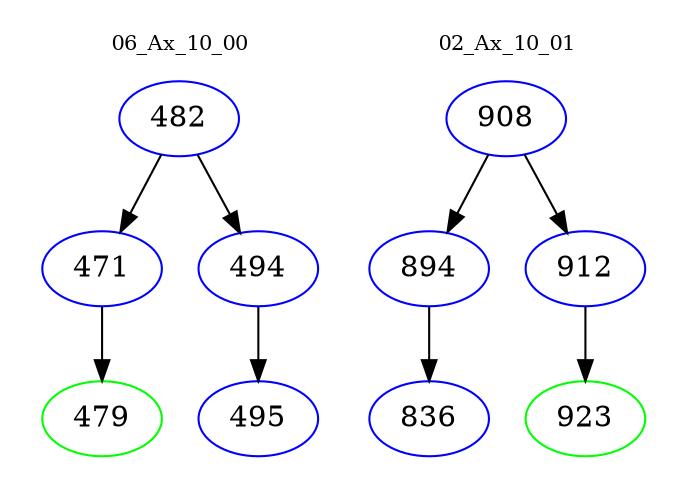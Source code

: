 digraph{
subgraph cluster_0 {
color = white
label = "06_Ax_10_00";
fontsize=10;
T0_482 [label="482", color="blue"]
T0_482 -> T0_471 [color="black"]
T0_471 [label="471", color="blue"]
T0_471 -> T0_479 [color="black"]
T0_479 [label="479", color="green"]
T0_482 -> T0_494 [color="black"]
T0_494 [label="494", color="blue"]
T0_494 -> T0_495 [color="black"]
T0_495 [label="495", color="blue"]
}
subgraph cluster_1 {
color = white
label = "02_Ax_10_01";
fontsize=10;
T1_908 [label="908", color="blue"]
T1_908 -> T1_894 [color="black"]
T1_894 [label="894", color="blue"]
T1_894 -> T1_836 [color="black"]
T1_836 [label="836", color="blue"]
T1_908 -> T1_912 [color="black"]
T1_912 [label="912", color="blue"]
T1_912 -> T1_923 [color="black"]
T1_923 [label="923", color="green"]
}
}
